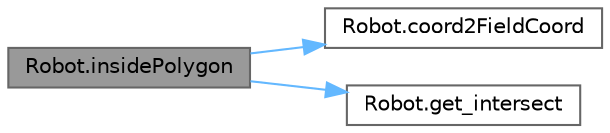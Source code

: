 digraph "Robot.insidePolygon"
{
 // LATEX_PDF_SIZE
  bgcolor="transparent";
  edge [fontname=Helvetica,fontsize=10,labelfontname=Helvetica,labelfontsize=10];
  node [fontname=Helvetica,fontsize=10,shape=box,height=0.2,width=0.4];
  rankdir="LR";
  Node1 [label="Robot.insidePolygon",height=0.2,width=0.4,color="gray40", fillcolor="grey60", style="filled", fontcolor="black",tooltip=" "];
  Node1 -> Node2 [color="steelblue1",style="solid"];
  Node2 [label="Robot.coord2FieldCoord",height=0.2,width=0.4,color="grey40", fillcolor="white", style="filled",URL="$namespace_robot.html#a7f37849bbd2976ae7115429daba0a922",tooltip=" "];
  Node1 -> Node3 [color="steelblue1",style="solid"];
  Node3 [label="Robot.get_intersect",height=0.2,width=0.4,color="grey40", fillcolor="white", style="filled",URL="$namespace_robot.html#a8258fceb3095f7ebf560c4ab5a583cd8",tooltip=" "];
}
